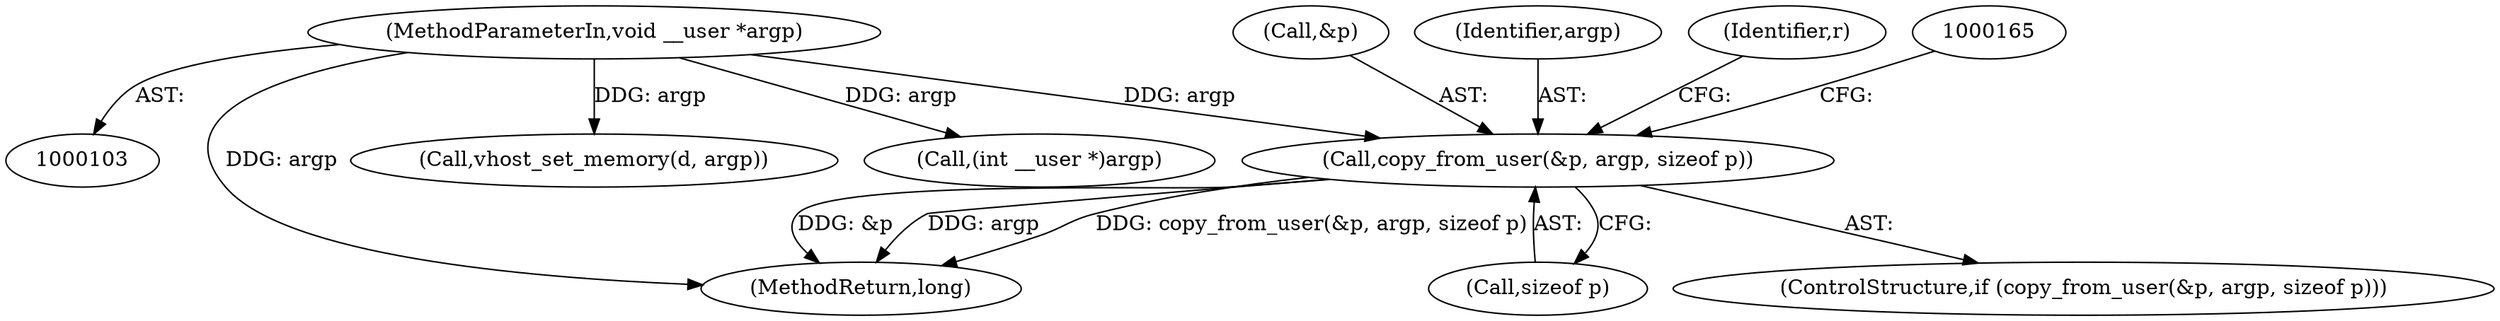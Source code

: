 digraph "0_linux_7932c0bd7740f4cd2aa168d3ce0199e7af7d72d5@API" {
"1000150" [label="(Call,copy_from_user(&p, argp, sizeof p))"];
"1000106" [label="(MethodParameterIn,void __user *argp)"];
"1000154" [label="(Call,sizeof p)"];
"1000106" [label="(MethodParameterIn,void __user *argp)"];
"1000151" [label="(Call,&p)"];
"1000153" [label="(Identifier,argp)"];
"1000158" [label="(Identifier,r)"];
"1000360" [label="(MethodReturn,long)"];
"1000150" [label="(Call,copy_from_user(&p, argp, sizeof p))"];
"1000144" [label="(Call,vhost_set_memory(d, argp))"];
"1000239" [label="(Call,(int __user *)argp)"];
"1000149" [label="(ControlStructure,if (copy_from_user(&p, argp, sizeof p)))"];
"1000150" -> "1000149"  [label="AST: "];
"1000150" -> "1000154"  [label="CFG: "];
"1000151" -> "1000150"  [label="AST: "];
"1000153" -> "1000150"  [label="AST: "];
"1000154" -> "1000150"  [label="AST: "];
"1000158" -> "1000150"  [label="CFG: "];
"1000165" -> "1000150"  [label="CFG: "];
"1000150" -> "1000360"  [label="DDG: &p"];
"1000150" -> "1000360"  [label="DDG: argp"];
"1000150" -> "1000360"  [label="DDG: copy_from_user(&p, argp, sizeof p)"];
"1000106" -> "1000150"  [label="DDG: argp"];
"1000106" -> "1000103"  [label="AST: "];
"1000106" -> "1000360"  [label="DDG: argp"];
"1000106" -> "1000144"  [label="DDG: argp"];
"1000106" -> "1000239"  [label="DDG: argp"];
}
